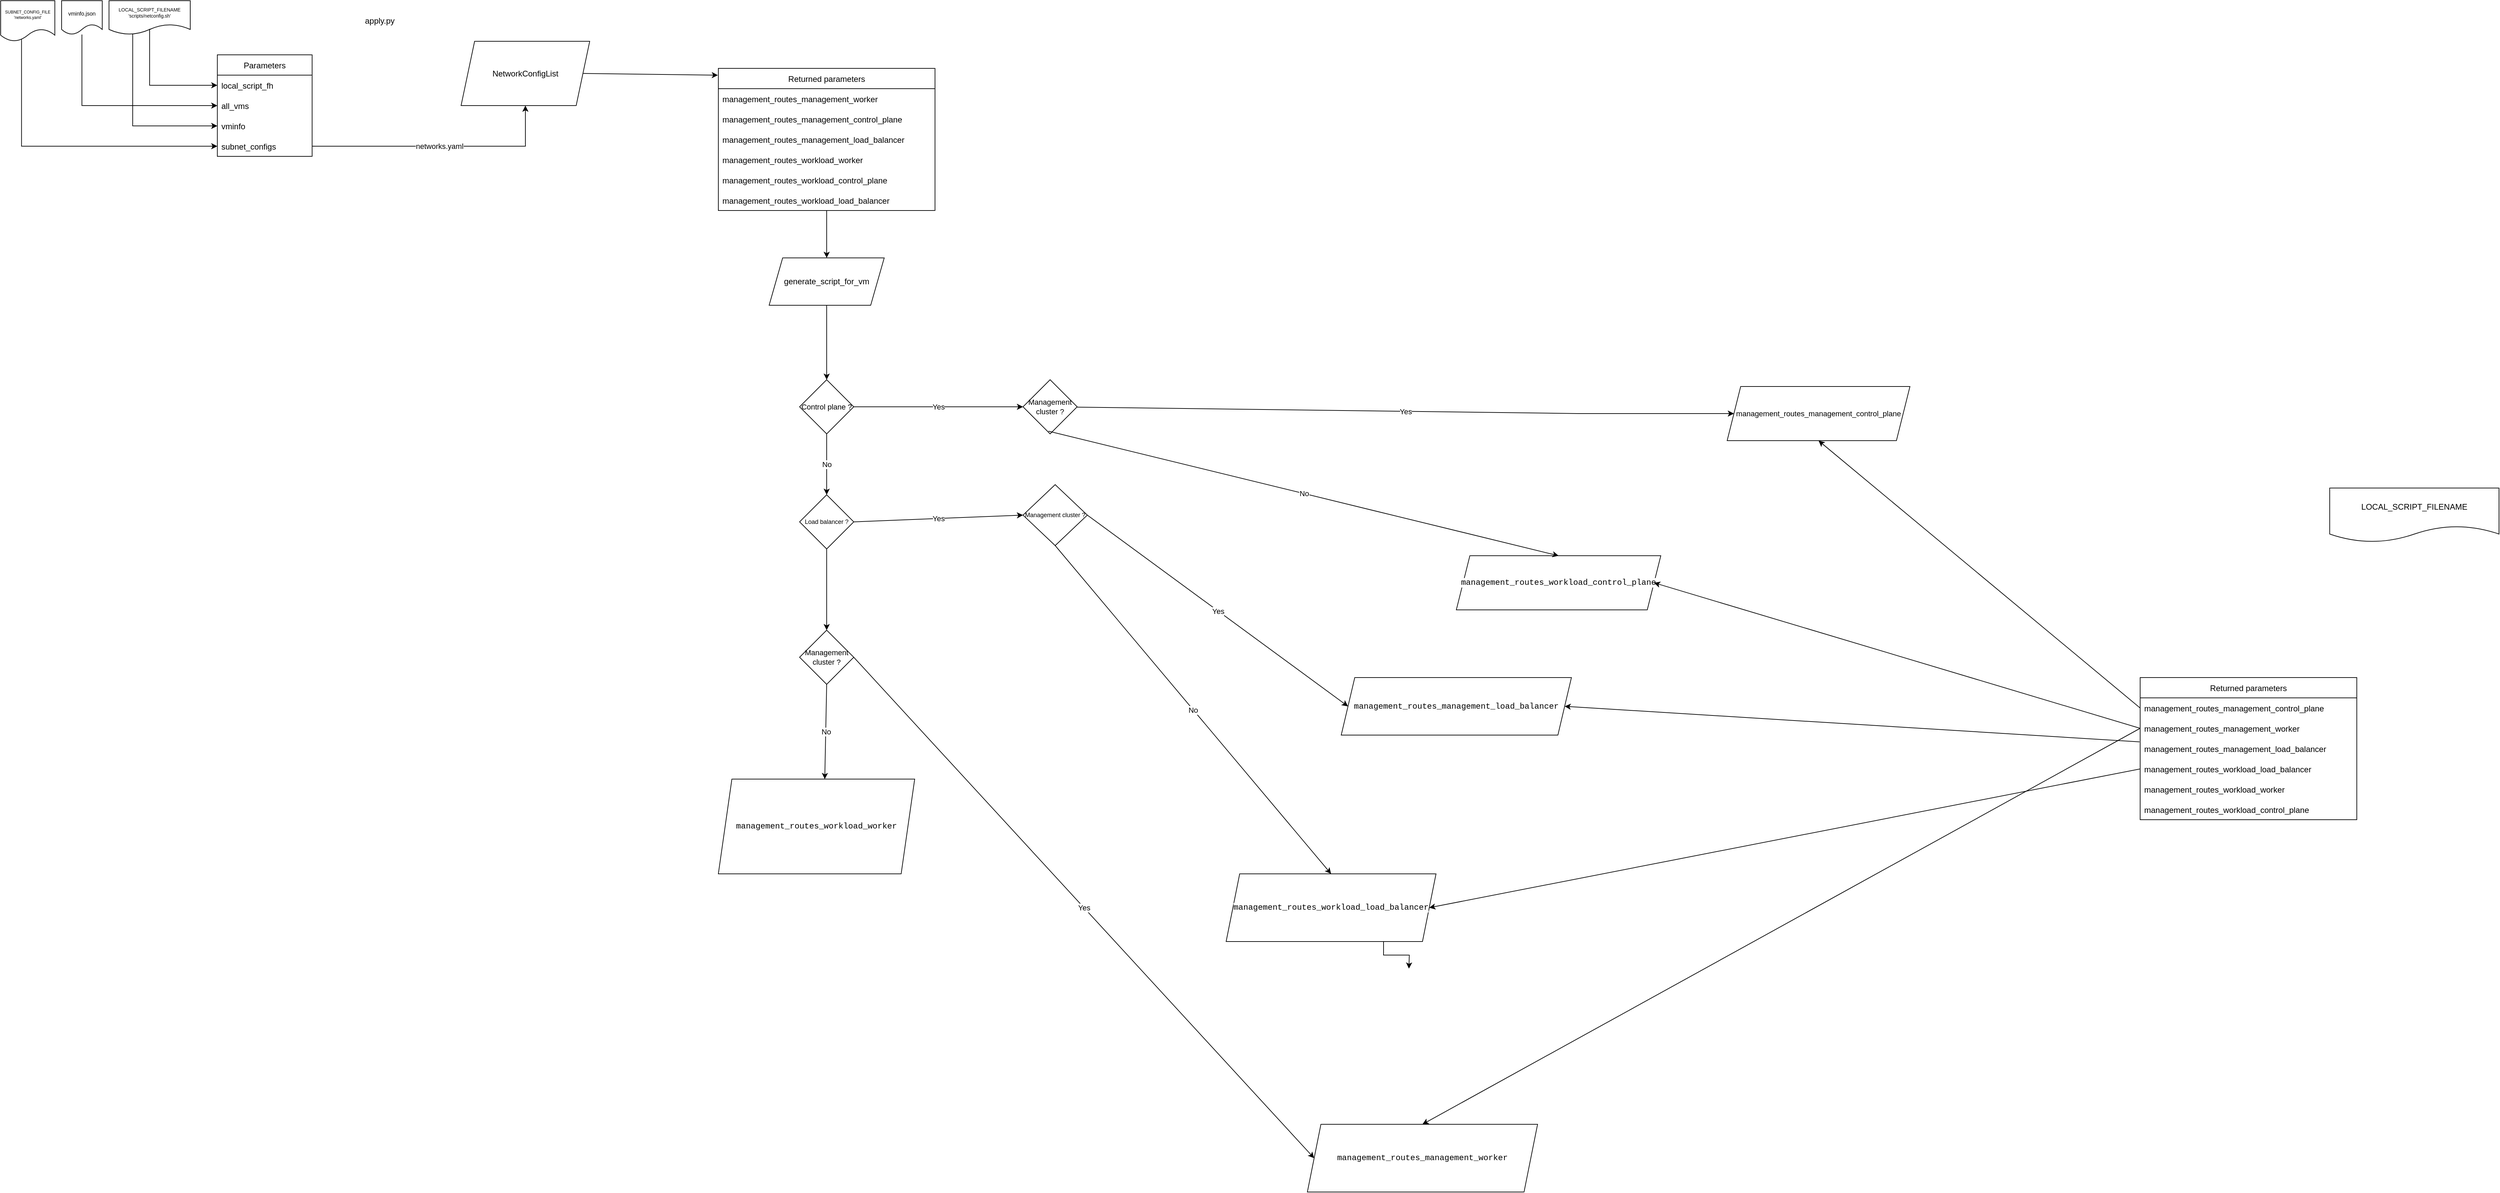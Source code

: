 <mxfile version="20.3.2" type="github" pages="11">
  <diagram name="Entry point" id="8ce9d11a-91a2-4d17-14d8-a56ed91bf033">
    <mxGraphModel dx="4740" dy="2507" grid="1" gridSize="10" guides="1" tooltips="1" connect="1" arrows="1" fold="1" page="1" pageScale="1" pageWidth="1600" pageHeight="1200" background="none" math="0" shadow="0">
      <root>
        <mxCell id="0" />
        <mxCell id="1" parent="0" />
        <mxCell id="hAXQzyxzrUF089T4oHqe-1" value="&lt;div&gt;apply.py&lt;/div&gt;" style="text;html=1;strokeColor=none;fillColor=none;align=center;verticalAlign=middle;whiteSpace=wrap;rounded=0;" parent="1" vertex="1">
          <mxGeometry x="530" y="20" width="60" height="40" as="geometry" />
        </mxCell>
        <mxCell id="hAXQzyxzrUF089T4oHqe-3" value="Parameters" style="swimlane;fontStyle=0;childLayout=stackLayout;horizontal=1;startSize=30;horizontalStack=0;resizeParent=1;resizeParentMax=0;resizeLast=0;collapsible=1;marginBottom=0;" parent="1" vertex="1">
          <mxGeometry x="320" y="90" width="140" height="150" as="geometry" />
        </mxCell>
        <mxCell id="hAXQzyxzrUF089T4oHqe-4" value="local_script_fh" style="text;strokeColor=none;fillColor=none;align=left;verticalAlign=middle;spacingLeft=4;spacingRight=4;overflow=hidden;points=[[0,0.5],[1,0.5]];portConstraint=eastwest;rotatable=0;" parent="hAXQzyxzrUF089T4oHqe-3" vertex="1">
          <mxGeometry y="30" width="140" height="30" as="geometry" />
        </mxCell>
        <mxCell id="hAXQzyxzrUF089T4oHqe-5" value="all_vms" style="text;strokeColor=none;fillColor=none;align=left;verticalAlign=middle;spacingLeft=4;spacingRight=4;overflow=hidden;points=[[0,0.5],[1,0.5]];portConstraint=eastwest;rotatable=0;" parent="hAXQzyxzrUF089T4oHqe-3" vertex="1">
          <mxGeometry y="60" width="140" height="30" as="geometry" />
        </mxCell>
        <mxCell id="hAXQzyxzrUF089T4oHqe-6" value="vminfo" style="text;strokeColor=none;fillColor=none;align=left;verticalAlign=middle;spacingLeft=4;spacingRight=4;overflow=hidden;points=[[0,0.5],[1,0.5]];portConstraint=eastwest;rotatable=0;" parent="hAXQzyxzrUF089T4oHqe-3" vertex="1">
          <mxGeometry y="90" width="140" height="30" as="geometry" />
        </mxCell>
        <mxCell id="hAXQzyxzrUF089T4oHqe-7" value="subnet_configs" style="text;strokeColor=none;fillColor=none;align=left;verticalAlign=middle;spacingLeft=4;spacingRight=4;overflow=hidden;points=[[0,0.5],[1,0.5]];portConstraint=eastwest;rotatable=0;" parent="hAXQzyxzrUF089T4oHqe-3" vertex="1">
          <mxGeometry y="120" width="140" height="30" as="geometry" />
        </mxCell>
        <mxCell id="hAXQzyxzrUF089T4oHqe-9" value="&lt;font style=&quot;font-size: 8px;&quot;&gt;vminfo.json&lt;/font&gt;" style="shape=document;whiteSpace=wrap;html=1;boundedLbl=1;" parent="1" vertex="1">
          <mxGeometry x="90" y="10" width="60" height="50" as="geometry" />
        </mxCell>
        <mxCell id="hAXQzyxzrUF089T4oHqe-10" value="" style="edgeStyle=segmentEdgeStyle;endArrow=classic;html=1;rounded=0;entryX=0;entryY=0.5;entryDx=0;entryDy=0;" parent="1" source="hAXQzyxzrUF089T4oHqe-9" target="hAXQzyxzrUF089T4oHqe-5" edge="1">
          <mxGeometry width="50" height="50" relative="1" as="geometry">
            <mxPoint x="120" y="210" as="sourcePoint" />
            <mxPoint x="170" y="160" as="targetPoint" />
            <Array as="points">
              <mxPoint x="120" y="165" />
            </Array>
          </mxGeometry>
        </mxCell>
        <mxCell id="hAXQzyxzrUF089T4oHqe-11" value="&lt;div style=&quot;font-size: 7px;&quot;&gt;&lt;font style=&quot;font-size: 7px;&quot;&gt;LOCAL_SCRIPT_FILENAME&lt;/font&gt;&lt;/div&gt;&lt;div style=&quot;font-size: 7px;&quot;&gt;&lt;font style=&quot;font-size: 7px;&quot;&gt;&#39;scripts/netconfig.sh&#39;&lt;br style=&quot;font-size: 7px;&quot;&gt;&lt;/font&gt;&lt;/div&gt;" style="shape=document;whiteSpace=wrap;html=1;boundedLbl=1;fontSize=7;" parent="1" vertex="1">
          <mxGeometry x="160" y="10" width="120" height="50" as="geometry" />
        </mxCell>
        <mxCell id="hAXQzyxzrUF089T4oHqe-12" value="" style="edgeStyle=segmentEdgeStyle;endArrow=classic;html=1;rounded=0;fontSize=7;exitX=0.514;exitY=0.843;exitDx=0;exitDy=0;exitPerimeter=0;" parent="1" source="hAXQzyxzrUF089T4oHqe-11" target="hAXQzyxzrUF089T4oHqe-4" edge="1">
          <mxGeometry width="50" height="50" relative="1" as="geometry">
            <mxPoint x="100" y="120" as="sourcePoint" />
            <mxPoint x="150" y="70" as="targetPoint" />
            <Array as="points">
              <mxPoint x="220" y="52" />
              <mxPoint x="220" y="135" />
            </Array>
          </mxGeometry>
        </mxCell>
        <mxCell id="hAXQzyxzrUF089T4oHqe-13" value="&lt;div style=&quot;font-size: 6px;&quot;&gt;SUBNET_CONFIG_FILE&lt;/div&gt;&lt;div style=&quot;font-size: 6px;&quot;&gt;&#39;networks.yaml&#39;&lt;br style=&quot;font-size: 6px;&quot;&gt;&lt;/div&gt;" style="shape=document;whiteSpace=wrap;html=1;boundedLbl=1;fontSize=6;" parent="1" vertex="1">
          <mxGeometry y="10" width="80" height="60" as="geometry" />
        </mxCell>
        <mxCell id="hAXQzyxzrUF089T4oHqe-14" value="" style="edgeStyle=segmentEdgeStyle;endArrow=classic;html=1;rounded=0;fontSize=6;entryX=0;entryY=0.5;entryDx=0;entryDy=0;exitX=0.385;exitY=0.953;exitDx=0;exitDy=0;exitPerimeter=0;" parent="1" source="hAXQzyxzrUF089T4oHqe-13" target="hAXQzyxzrUF089T4oHqe-7" edge="1">
          <mxGeometry width="50" height="50" relative="1" as="geometry">
            <mxPoint x="20" y="190" as="sourcePoint" />
            <mxPoint x="90" y="200" as="targetPoint" />
            <Array as="points">
              <mxPoint x="31" y="225" />
            </Array>
          </mxGeometry>
        </mxCell>
        <mxCell id="hAXQzyxzrUF089T4oHqe-15" value="" style="edgeStyle=segmentEdgeStyle;endArrow=classic;html=1;rounded=0;fontSize=6;entryX=0;entryY=0.5;entryDx=0;entryDy=0;exitX=0.292;exitY=0.977;exitDx=0;exitDy=0;exitPerimeter=0;" parent="1" source="hAXQzyxzrUF089T4oHqe-11" target="hAXQzyxzrUF089T4oHqe-6" edge="1">
          <mxGeometry width="50" height="50" relative="1" as="geometry">
            <mxPoint x="540" y="80" as="sourcePoint" />
            <mxPoint x="590" y="30" as="targetPoint" />
            <Array as="points">
              <mxPoint x="195" y="195" />
            </Array>
          </mxGeometry>
        </mxCell>
        <mxCell id="MDB2HP20ynzAcJuBbZZU-1" value="NetworkConfigList" style="shape=parallelogram;perimeter=parallelogramPerimeter;whiteSpace=wrap;html=1;fixedSize=1;" parent="1" vertex="1">
          <mxGeometry x="680" y="70" width="190" height="95" as="geometry" />
        </mxCell>
        <mxCell id="MDB2HP20ynzAcJuBbZZU-4" value="" style="endArrow=classic;html=1;rounded=0;exitX=1;exitY=0.5;exitDx=0;exitDy=0;entryX=0.5;entryY=1;entryDx=0;entryDy=0;" parent="1" source="hAXQzyxzrUF089T4oHqe-7" target="MDB2HP20ynzAcJuBbZZU-1" edge="1">
          <mxGeometry relative="1" as="geometry">
            <mxPoint x="660" y="300" as="sourcePoint" />
            <mxPoint x="760" y="300" as="targetPoint" />
            <Array as="points">
              <mxPoint x="775" y="225" />
            </Array>
          </mxGeometry>
        </mxCell>
        <mxCell id="MDB2HP20ynzAcJuBbZZU-5" value="networks.yaml" style="edgeLabel;resizable=0;html=1;align=center;verticalAlign=middle;" parent="MDB2HP20ynzAcJuBbZZU-4" connectable="0" vertex="1">
          <mxGeometry relative="1" as="geometry" />
        </mxCell>
        <mxCell id="rCq9-AHlhiBzLPEO5vn3-1" value="Returned parameters" style="swimlane;fontStyle=0;childLayout=stackLayout;horizontal=1;startSize=30;horizontalStack=0;resizeParent=1;resizeParentMax=0;resizeLast=0;collapsible=1;marginBottom=0;" parent="1" vertex="1">
          <mxGeometry x="1060" y="110" width="320" height="210" as="geometry" />
        </mxCell>
        <mxCell id="rCq9-AHlhiBzLPEO5vn3-2" value="management_routes_management_worker" style="text;strokeColor=none;fillColor=none;align=left;verticalAlign=middle;spacingLeft=4;spacingRight=4;overflow=hidden;points=[[0,0.5],[1,0.5]];portConstraint=eastwest;rotatable=0;" parent="rCq9-AHlhiBzLPEO5vn3-1" vertex="1">
          <mxGeometry y="30" width="320" height="30" as="geometry" />
        </mxCell>
        <mxCell id="rCq9-AHlhiBzLPEO5vn3-3" value="management_routes_management_control_plane" style="text;strokeColor=none;fillColor=none;align=left;verticalAlign=middle;spacingLeft=4;spacingRight=4;overflow=hidden;points=[[0,0.5],[1,0.5]];portConstraint=eastwest;rotatable=0;" parent="rCq9-AHlhiBzLPEO5vn3-1" vertex="1">
          <mxGeometry y="60" width="320" height="30" as="geometry" />
        </mxCell>
        <mxCell id="rCq9-AHlhiBzLPEO5vn3-4" value="management_routes_management_load_balancer" style="text;strokeColor=none;fillColor=none;align=left;verticalAlign=middle;spacingLeft=4;spacingRight=4;overflow=hidden;points=[[0,0.5],[1,0.5]];portConstraint=eastwest;rotatable=0;" parent="rCq9-AHlhiBzLPEO5vn3-1" vertex="1">
          <mxGeometry y="90" width="320" height="30" as="geometry" />
        </mxCell>
        <mxCell id="rCq9-AHlhiBzLPEO5vn3-7" value="management_routes_workload_worker" style="text;strokeColor=none;fillColor=none;align=left;verticalAlign=middle;spacingLeft=4;spacingRight=4;overflow=hidden;points=[[0,0.5],[1,0.5]];portConstraint=eastwest;rotatable=0;" parent="rCq9-AHlhiBzLPEO5vn3-1" vertex="1">
          <mxGeometry y="120" width="320" height="30" as="geometry" />
        </mxCell>
        <mxCell id="rCq9-AHlhiBzLPEO5vn3-8" value="management_routes_workload_control_plane" style="text;strokeColor=none;fillColor=none;align=left;verticalAlign=middle;spacingLeft=4;spacingRight=4;overflow=hidden;points=[[0,0.5],[1,0.5]];portConstraint=eastwest;rotatable=0;" parent="rCq9-AHlhiBzLPEO5vn3-1" vertex="1">
          <mxGeometry y="150" width="320" height="30" as="geometry" />
        </mxCell>
        <mxCell id="rCq9-AHlhiBzLPEO5vn3-9" value="management_routes_workload_load_balancer" style="text;strokeColor=none;fillColor=none;align=left;verticalAlign=middle;spacingLeft=4;spacingRight=4;overflow=hidden;points=[[0,0.5],[1,0.5]];portConstraint=eastwest;rotatable=0;" parent="rCq9-AHlhiBzLPEO5vn3-1" vertex="1">
          <mxGeometry y="180" width="320" height="30" as="geometry" />
        </mxCell>
        <mxCell id="9FcE8uI2pOl-TXeYJqfj-2" value="" style="endArrow=classic;html=1;rounded=0;" parent="1" source="rCq9-AHlhiBzLPEO5vn3-9" target="X42GNtx9iAvwjGuVjEjT-47" edge="1">
          <mxGeometry width="50" height="50" relative="1" as="geometry">
            <mxPoint x="910" y="510" as="sourcePoint" />
            <mxPoint x="1220" y="400" as="targetPoint" />
          </mxGeometry>
        </mxCell>
        <mxCell id="9FcE8uI2pOl-TXeYJqfj-3" value="" style="endArrow=classic;html=1;rounded=0;entryX=-0.002;entryY=0.048;entryDx=0;entryDy=0;entryPerimeter=0;exitX=1;exitY=0.5;exitDx=0;exitDy=0;" parent="1" source="MDB2HP20ynzAcJuBbZZU-1" target="rCq9-AHlhiBzLPEO5vn3-1" edge="1">
          <mxGeometry width="50" height="50" relative="1" as="geometry">
            <mxPoint x="910" y="510" as="sourcePoint" />
            <mxPoint x="960" y="460" as="targetPoint" />
          </mxGeometry>
        </mxCell>
        <mxCell id="KpaHSgXzEpZFQoiQR3Ww-1" value="LOCAL_SCRIPT_FILENAME" style="shape=document;whiteSpace=wrap;html=1;boundedLbl=1;fontSize=12;" parent="1" vertex="1">
          <mxGeometry x="3440" y="730" width="250" height="80" as="geometry" />
        </mxCell>
        <mxCell id="X42GNtx9iAvwjGuVjEjT-47" value="generate_script_for_vm" style="shape=parallelogram;perimeter=parallelogramPerimeter;whiteSpace=wrap;html=1;fixedSize=1;" vertex="1" parent="1">
          <mxGeometry x="1135" y="390" width="170" height="70" as="geometry" />
        </mxCell>
        <mxCell id="X42GNtx9iAvwjGuVjEjT-48" value="Control plane ?" style="rhombus;whiteSpace=wrap;html=1;fontSize=11;" vertex="1" parent="1">
          <mxGeometry x="1180" y="570" width="80" height="80" as="geometry" />
        </mxCell>
        <mxCell id="X42GNtx9iAvwjGuVjEjT-49" value="" style="endArrow=classic;html=1;rounded=0;fontSize=11;" edge="1" parent="1" source="X42GNtx9iAvwjGuVjEjT-47" target="X42GNtx9iAvwjGuVjEjT-48">
          <mxGeometry width="50" height="50" relative="1" as="geometry">
            <mxPoint x="1570" y="970" as="sourcePoint" />
            <mxPoint x="1620" y="920" as="targetPoint" />
          </mxGeometry>
        </mxCell>
        <mxCell id="X42GNtx9iAvwjGuVjEjT-50" value="Management cluster ?" style="rhombus;whiteSpace=wrap;html=1;fontSize=11;" vertex="1" parent="1">
          <mxGeometry x="1510" y="570" width="80" height="80" as="geometry" />
        </mxCell>
        <mxCell id="X42GNtx9iAvwjGuVjEjT-51" value="" style="endArrow=classic;html=1;rounded=0;fontSize=11;entryX=0;entryY=0.5;entryDx=0;entryDy=0;exitX=1;exitY=0.5;exitDx=0;exitDy=0;" edge="1" parent="1" source="X42GNtx9iAvwjGuVjEjT-48" target="X42GNtx9iAvwjGuVjEjT-50">
          <mxGeometry relative="1" as="geometry">
            <mxPoint x="1550" y="940" as="sourcePoint" />
            <mxPoint x="1650" y="940" as="targetPoint" />
            <Array as="points">
              <mxPoint x="1360" y="610" />
            </Array>
          </mxGeometry>
        </mxCell>
        <mxCell id="X42GNtx9iAvwjGuVjEjT-52" value="Yes" style="edgeLabel;resizable=0;html=1;align=center;verticalAlign=middle;fontSize=11;" connectable="0" vertex="1" parent="X42GNtx9iAvwjGuVjEjT-51">
          <mxGeometry relative="1" as="geometry" />
        </mxCell>
        <mxCell id="X42GNtx9iAvwjGuVjEjT-53" value="" style="endArrow=classic;html=1;rounded=0;fontSize=11;" edge="1" parent="1" source="X42GNtx9iAvwjGuVjEjT-50" target="X42GNtx9iAvwjGuVjEjT-55">
          <mxGeometry relative="1" as="geometry">
            <mxPoint x="1980" y="819.76" as="sourcePoint" />
            <mxPoint x="2065" y="819.76" as="targetPoint" />
            <Array as="points">
              <mxPoint x="2330" y="620" />
            </Array>
          </mxGeometry>
        </mxCell>
        <mxCell id="X42GNtx9iAvwjGuVjEjT-54" value="Yes" style="edgeLabel;resizable=0;html=1;align=center;verticalAlign=middle;fontSize=11;" connectable="0" vertex="1" parent="X42GNtx9iAvwjGuVjEjT-53">
          <mxGeometry relative="1" as="geometry" />
        </mxCell>
        <mxCell id="X42GNtx9iAvwjGuVjEjT-55" value="management_routes_management_control_plane" style="shape=parallelogram;perimeter=parallelogramPerimeter;whiteSpace=wrap;html=1;fixedSize=1;fontSize=11;" vertex="1" parent="1">
          <mxGeometry x="2550" y="580" width="270" height="80" as="geometry" />
        </mxCell>
        <mxCell id="X42GNtx9iAvwjGuVjEjT-56" value="" style="endArrow=classic;html=1;rounded=0;fontSize=11;entryX=0.5;entryY=0;entryDx=0;entryDy=0;exitX=0.5;exitY=1;exitDx=0;exitDy=0;" edge="1" parent="1" source="X42GNtx9iAvwjGuVjEjT-48" target="X42GNtx9iAvwjGuVjEjT-85">
          <mxGeometry relative="1" as="geometry">
            <mxPoint x="1815" y="880" as="sourcePoint" />
            <mxPoint x="1900" y="880" as="targetPoint" />
            <Array as="points" />
          </mxGeometry>
        </mxCell>
        <mxCell id="X42GNtx9iAvwjGuVjEjT-57" value="&lt;div&gt;No&lt;/div&gt;" style="edgeLabel;resizable=0;html=1;align=center;verticalAlign=middle;fontSize=11;" connectable="0" vertex="1" parent="X42GNtx9iAvwjGuVjEjT-56">
          <mxGeometry relative="1" as="geometry" />
        </mxCell>
        <mxCell id="X42GNtx9iAvwjGuVjEjT-58" value="&lt;div style=&quot;font-family: Consolas, &amp;quot;Courier New&amp;quot;, monospace; font-weight: normal; font-size: 12px; line-height: 19px;&quot;&gt;&lt;div style=&quot;&quot;&gt;&lt;font style=&quot;font-size: 12px;&quot;&gt;&lt;span style=&quot;background-color: rgb(255, 255, 255);&quot;&gt;&lt;span style=&quot;&quot;&gt;management_routes_management_load_balancer&lt;/span&gt;&lt;/span&gt;&lt;/font&gt;&lt;/div&gt;&lt;/div&gt;" style="shape=parallelogram;perimeter=parallelogramPerimeter;whiteSpace=wrap;html=1;fixedSize=1;fontSize=4;" vertex="1" parent="1">
          <mxGeometry x="1980" y="1010" width="340" height="85" as="geometry" />
        </mxCell>
        <mxCell id="X42GNtx9iAvwjGuVjEjT-59" value="" style="endArrow=classic;html=1;rounded=0;fontSize=11;entryX=0;entryY=0.5;entryDx=0;entryDy=0;exitX=1;exitY=0.5;exitDx=0;exitDy=0;" edge="1" parent="1" source="X42GNtx9iAvwjGuVjEjT-85" target="X42GNtx9iAvwjGuVjEjT-66">
          <mxGeometry relative="1" as="geometry">
            <mxPoint x="1815" y="1060" as="sourcePoint" />
            <mxPoint x="1872" y="1110" as="targetPoint" />
            <Array as="points" />
          </mxGeometry>
        </mxCell>
        <mxCell id="X42GNtx9iAvwjGuVjEjT-60" value="Yes" style="edgeLabel;resizable=0;html=1;align=center;verticalAlign=middle;fontSize=11;" connectable="0" vertex="1" parent="X42GNtx9iAvwjGuVjEjT-59">
          <mxGeometry relative="1" as="geometry" />
        </mxCell>
        <mxCell id="X42GNtx9iAvwjGuVjEjT-61" value="" style="endArrow=classic;html=1;rounded=0;fontSize=11;entryX=0.5;entryY=0;entryDx=0;entryDy=0;exitX=0.5;exitY=1;exitDx=0;exitDy=0;startArrow=none;" edge="1" parent="1" source="X42GNtx9iAvwjGuVjEjT-85" target="X42GNtx9iAvwjGuVjEjT-62">
          <mxGeometry relative="1" as="geometry">
            <mxPoint x="1774.76" y="1100" as="sourcePoint" />
            <mxPoint x="1774.76" y="1150" as="targetPoint" />
            <Array as="points" />
          </mxGeometry>
        </mxCell>
        <mxCell id="X42GNtx9iAvwjGuVjEjT-62" value="Management cluster ?" style="rhombus;whiteSpace=wrap;html=1;fontSize=11;" vertex="1" parent="1">
          <mxGeometry x="1180" y="940" width="80" height="80" as="geometry" />
        </mxCell>
        <mxCell id="X42GNtx9iAvwjGuVjEjT-63" value="" style="endArrow=classic;html=1;rounded=0;fontSize=11;exitX=1;exitY=0.5;exitDx=0;exitDy=0;entryX=0;entryY=0.5;entryDx=0;entryDy=0;" edge="1" parent="1" source="X42GNtx9iAvwjGuVjEjT-62" target="X42GNtx9iAvwjGuVjEjT-76">
          <mxGeometry relative="1" as="geometry">
            <mxPoint x="1815" y="1199.76" as="sourcePoint" />
            <mxPoint x="1910" y="1280" as="targetPoint" />
            <Array as="points" />
          </mxGeometry>
        </mxCell>
        <mxCell id="X42GNtx9iAvwjGuVjEjT-64" value="Yes" style="edgeLabel;resizable=0;html=1;align=center;verticalAlign=middle;fontSize=11;" connectable="0" vertex="1" parent="X42GNtx9iAvwjGuVjEjT-63">
          <mxGeometry relative="1" as="geometry" />
        </mxCell>
        <mxCell id="X42GNtx9iAvwjGuVjEjT-65" value="&lt;div style=&quot;font-family: Consolas, &amp;quot;Courier New&amp;quot;, monospace; font-weight: normal; font-size: 12px; line-height: 19px;&quot;&gt;&lt;div style=&quot;&quot;&gt;&lt;font style=&quot;font-size: 12px;&quot;&gt;&lt;span style=&quot;background-color: rgb(255, 255, 255);&quot;&gt;&lt;span style=&quot;&quot;&gt;management_routes_workload_control_plane&lt;/span&gt;&lt;/span&gt;&lt;/font&gt;&lt;/div&gt;&lt;/div&gt;" style="shape=parallelogram;perimeter=parallelogramPerimeter;whiteSpace=wrap;html=1;fixedSize=1;fontSize=4;" vertex="1" parent="1">
          <mxGeometry x="2150" y="830" width="302" height="80" as="geometry" />
        </mxCell>
        <mxCell id="X42GNtx9iAvwjGuVjEjT-66" value="Management cluster ?" style="rhombus;whiteSpace=wrap;html=1;fontSize=9;" vertex="1" parent="1">
          <mxGeometry x="1510" y="725" width="95" height="90" as="geometry" />
        </mxCell>
        <mxCell id="X42GNtx9iAvwjGuVjEjT-67" value="" style="endArrow=classic;html=1;rounded=0;fontSize=11;entryX=0;entryY=0.5;entryDx=0;entryDy=0;exitX=1;exitY=0.5;exitDx=0;exitDy=0;" edge="1" parent="1" source="X42GNtx9iAvwjGuVjEjT-66" target="X42GNtx9iAvwjGuVjEjT-58">
          <mxGeometry relative="1" as="geometry">
            <mxPoint x="1970" y="1019" as="sourcePoint" />
            <mxPoint x="2045" y="1019" as="targetPoint" />
            <Array as="points" />
          </mxGeometry>
        </mxCell>
        <mxCell id="X42GNtx9iAvwjGuVjEjT-68" value="Yes" style="edgeLabel;resizable=0;html=1;align=center;verticalAlign=middle;fontSize=11;" connectable="0" vertex="1" parent="X42GNtx9iAvwjGuVjEjT-67">
          <mxGeometry relative="1" as="geometry" />
        </mxCell>
        <mxCell id="_FfNLIiKGUBzxH7rO8hs-2" style="edgeStyle=orthogonalEdgeStyle;rounded=0;orthogonalLoop=1;jettySize=auto;html=1;exitX=0.75;exitY=1;exitDx=0;exitDy=0;" edge="1" parent="1" source="X42GNtx9iAvwjGuVjEjT-69">
          <mxGeometry relative="1" as="geometry">
            <mxPoint x="2080" y="1440" as="targetPoint" />
          </mxGeometry>
        </mxCell>
        <mxCell id="X42GNtx9iAvwjGuVjEjT-69" value="&lt;div style=&quot;font-family: Consolas, &amp;quot;Courier New&amp;quot;, monospace; font-weight: normal; font-size: 12px; line-height: 19px;&quot;&gt;&lt;div style=&quot;&quot;&gt;&lt;font style=&quot;font-size: 12px;&quot;&gt;&lt;span style=&quot;background-color: rgb(255, 255, 255);&quot;&gt;&lt;span style=&quot;&quot;&gt;management_routes_workload_load_balancer&lt;/span&gt;&lt;/span&gt;&lt;/font&gt;&lt;/div&gt;&lt;/div&gt;" style="shape=parallelogram;perimeter=parallelogramPerimeter;whiteSpace=wrap;html=1;fixedSize=1;fontSize=4;" vertex="1" parent="1">
          <mxGeometry x="1810" y="1300" width="310" height="100" as="geometry" />
        </mxCell>
        <mxCell id="X42GNtx9iAvwjGuVjEjT-70" value="" style="endArrow=classic;html=1;rounded=0;fontSize=11;entryX=0.5;entryY=0;entryDx=0;entryDy=0;exitX=0.5;exitY=1;exitDx=0;exitDy=0;" edge="1" parent="1" source="X42GNtx9iAvwjGuVjEjT-66" target="X42GNtx9iAvwjGuVjEjT-69">
          <mxGeometry relative="1" as="geometry">
            <mxPoint x="1980" y="1109" as="sourcePoint" />
            <mxPoint x="2050" y="1109" as="targetPoint" />
            <Array as="points" />
          </mxGeometry>
        </mxCell>
        <mxCell id="X42GNtx9iAvwjGuVjEjT-71" value="No" style="edgeLabel;resizable=0;html=1;align=center;verticalAlign=middle;fontSize=11;" connectable="0" vertex="1" parent="X42GNtx9iAvwjGuVjEjT-70">
          <mxGeometry relative="1" as="geometry" />
        </mxCell>
        <mxCell id="X42GNtx9iAvwjGuVjEjT-72" value="" style="endArrow=classic;html=1;rounded=0;fontSize=11;entryX=0.5;entryY=0;entryDx=0;entryDy=0;exitX=0.47;exitY=0.95;exitDx=0;exitDy=0;exitPerimeter=0;" edge="1" parent="1" source="X42GNtx9iAvwjGuVjEjT-50" target="X42GNtx9iAvwjGuVjEjT-65">
          <mxGeometry relative="1" as="geometry">
            <mxPoint x="1970" y="1000" as="sourcePoint" />
            <mxPoint x="1980" y="1050" as="targetPoint" />
            <Array as="points" />
          </mxGeometry>
        </mxCell>
        <mxCell id="X42GNtx9iAvwjGuVjEjT-73" value="No" style="edgeLabel;resizable=0;html=1;align=center;verticalAlign=middle;fontSize=11;" connectable="0" vertex="1" parent="X42GNtx9iAvwjGuVjEjT-72">
          <mxGeometry relative="1" as="geometry" />
        </mxCell>
        <mxCell id="X42GNtx9iAvwjGuVjEjT-74" value="" style="endArrow=classic;html=1;rounded=0;fontSize=11;exitX=0.5;exitY=1;exitDx=0;exitDy=0;entryX=0.542;entryY=0;entryDx=0;entryDy=0;entryPerimeter=0;" edge="1" parent="1" source="X42GNtx9iAvwjGuVjEjT-62" target="X42GNtx9iAvwjGuVjEjT-77">
          <mxGeometry relative="1" as="geometry">
            <mxPoint x="1830" y="1300" as="sourcePoint" />
            <mxPoint x="1775" y="1390" as="targetPoint" />
            <Array as="points" />
          </mxGeometry>
        </mxCell>
        <mxCell id="X42GNtx9iAvwjGuVjEjT-75" value="&lt;div&gt;No&lt;/div&gt;" style="edgeLabel;resizable=0;html=1;align=center;verticalAlign=middle;fontSize=11;" connectable="0" vertex="1" parent="X42GNtx9iAvwjGuVjEjT-74">
          <mxGeometry relative="1" as="geometry" />
        </mxCell>
        <mxCell id="X42GNtx9iAvwjGuVjEjT-76" value="&lt;div style=&quot;font-family: Consolas, &amp;quot;Courier New&amp;quot;, monospace; font-weight: normal; font-size: 12px; line-height: 19px;&quot;&gt;&lt;div style=&quot;&quot;&gt;&lt;font style=&quot;font-size: 12px;&quot;&gt;&lt;span style=&quot;background-color: rgb(255, 255, 255);&quot;&gt;&lt;span style=&quot;&quot;&gt;management_routes_management_worker&lt;/span&gt;&lt;/span&gt;&lt;/font&gt;&lt;/div&gt;&lt;/div&gt;" style="shape=parallelogram;perimeter=parallelogramPerimeter;whiteSpace=wrap;html=1;fixedSize=1;fontSize=4;" vertex="1" parent="1">
          <mxGeometry x="1930" y="1670" width="340" height="100" as="geometry" />
        </mxCell>
        <mxCell id="X42GNtx9iAvwjGuVjEjT-77" value="&lt;div style=&quot;font-family: Consolas, &amp;quot;Courier New&amp;quot;, monospace; font-weight: normal; font-size: 12px; line-height: 19px;&quot;&gt;&lt;div style=&quot;&quot;&gt;&lt;font style=&quot;font-size: 12px;&quot;&gt;&lt;span style=&quot;background-color: rgb(255, 255, 255);&quot;&gt;&lt;span style=&quot;&quot;&gt;management_routes_workload_worker&lt;/span&gt;&lt;/span&gt;&lt;/font&gt;&lt;/div&gt;&lt;/div&gt;" style="shape=parallelogram;perimeter=parallelogramPerimeter;whiteSpace=wrap;html=1;fixedSize=1;fontSize=4;" vertex="1" parent="1">
          <mxGeometry x="1060" y="1160" width="290" height="140" as="geometry" />
        </mxCell>
        <mxCell id="X42GNtx9iAvwjGuVjEjT-78" value="Returned parameters" style="swimlane;fontStyle=0;childLayout=stackLayout;horizontal=1;startSize=30;horizontalStack=0;resizeParent=1;resizeParentMax=0;resizeLast=0;collapsible=1;marginBottom=0;" vertex="1" parent="1">
          <mxGeometry x="3160" y="1010" width="320" height="210" as="geometry" />
        </mxCell>
        <mxCell id="X42GNtx9iAvwjGuVjEjT-79" value="management_routes_management_control_plane" style="text;strokeColor=none;fillColor=none;align=left;verticalAlign=middle;spacingLeft=4;spacingRight=4;overflow=hidden;points=[[0,0.5],[1,0.5]];portConstraint=eastwest;rotatable=0;" vertex="1" parent="X42GNtx9iAvwjGuVjEjT-78">
          <mxGeometry y="30" width="320" height="30" as="geometry" />
        </mxCell>
        <mxCell id="X42GNtx9iAvwjGuVjEjT-80" value="management_routes_management_worker" style="text;strokeColor=none;fillColor=none;align=left;verticalAlign=middle;spacingLeft=4;spacingRight=4;overflow=hidden;points=[[0,0.5],[1,0.5]];portConstraint=eastwest;rotatable=0;" vertex="1" parent="X42GNtx9iAvwjGuVjEjT-78">
          <mxGeometry y="60" width="320" height="30" as="geometry" />
        </mxCell>
        <mxCell id="X42GNtx9iAvwjGuVjEjT-81" value="management_routes_management_load_balancer" style="text;strokeColor=none;fillColor=none;align=left;verticalAlign=middle;spacingLeft=4;spacingRight=4;overflow=hidden;points=[[0,0.5],[1,0.5]];portConstraint=eastwest;rotatable=0;" vertex="1" parent="X42GNtx9iAvwjGuVjEjT-78">
          <mxGeometry y="90" width="320" height="30" as="geometry" />
        </mxCell>
        <mxCell id="X42GNtx9iAvwjGuVjEjT-82" value="management_routes_workload_load_balancer" style="text;strokeColor=none;fillColor=none;align=left;verticalAlign=middle;spacingLeft=4;spacingRight=4;overflow=hidden;points=[[0,0.5],[1,0.5]];portConstraint=eastwest;rotatable=0;" vertex="1" parent="X42GNtx9iAvwjGuVjEjT-78">
          <mxGeometry y="120" width="320" height="30" as="geometry" />
        </mxCell>
        <mxCell id="X42GNtx9iAvwjGuVjEjT-83" value="management_routes_workload_worker" style="text;strokeColor=none;fillColor=none;align=left;verticalAlign=middle;spacingLeft=4;spacingRight=4;overflow=hidden;points=[[0,0.5],[1,0.5]];portConstraint=eastwest;rotatable=0;" vertex="1" parent="X42GNtx9iAvwjGuVjEjT-78">
          <mxGeometry y="150" width="320" height="30" as="geometry" />
        </mxCell>
        <mxCell id="X42GNtx9iAvwjGuVjEjT-84" value="management_routes_workload_control_plane" style="text;strokeColor=none;fillColor=none;align=left;verticalAlign=middle;spacingLeft=4;spacingRight=4;overflow=hidden;points=[[0,0.5],[1,0.5]];portConstraint=eastwest;rotatable=0;" vertex="1" parent="X42GNtx9iAvwjGuVjEjT-78">
          <mxGeometry y="180" width="320" height="30" as="geometry" />
        </mxCell>
        <mxCell id="X42GNtx9iAvwjGuVjEjT-85" value="Load balancer ?" style="rhombus;whiteSpace=wrap;html=1;fontSize=9;" vertex="1" parent="1">
          <mxGeometry x="1180" y="740" width="80" height="80" as="geometry" />
        </mxCell>
        <mxCell id="X42GNtx9iAvwjGuVjEjT-88" value="" style="endArrow=classic;html=1;rounded=0;fontSize=12;exitX=0;exitY=0.5;exitDx=0;exitDy=0;entryX=0.5;entryY=1;entryDx=0;entryDy=0;" edge="1" parent="1" source="X42GNtx9iAvwjGuVjEjT-79" target="X42GNtx9iAvwjGuVjEjT-55">
          <mxGeometry width="50" height="50" relative="1" as="geometry">
            <mxPoint x="2730" y="950" as="sourcePoint" />
            <mxPoint x="2780" y="900" as="targetPoint" />
          </mxGeometry>
        </mxCell>
        <mxCell id="X42GNtx9iAvwjGuVjEjT-89" value="" style="endArrow=classic;html=1;rounded=0;fontSize=12;entryX=1;entryY=0.5;entryDx=0;entryDy=0;exitX=0;exitY=0.5;exitDx=0;exitDy=0;" edge="1" parent="1" source="X42GNtx9iAvwjGuVjEjT-80" target="X42GNtx9iAvwjGuVjEjT-65">
          <mxGeometry width="50" height="50" relative="1" as="geometry">
            <mxPoint x="2290" y="1030" as="sourcePoint" />
            <mxPoint x="2340" y="980" as="targetPoint" />
          </mxGeometry>
        </mxCell>
        <mxCell id="X42GNtx9iAvwjGuVjEjT-90" value="" style="endArrow=classic;html=1;rounded=0;fontSize=12;entryX=1;entryY=0.5;entryDx=0;entryDy=0;exitX=-0.003;exitY=0.167;exitDx=0;exitDy=0;exitPerimeter=0;" edge="1" parent="1" source="X42GNtx9iAvwjGuVjEjT-81" target="X42GNtx9iAvwjGuVjEjT-58">
          <mxGeometry width="50" height="50" relative="1" as="geometry">
            <mxPoint x="2600" y="1220" as="sourcePoint" />
            <mxPoint x="2650" y="1170" as="targetPoint" />
          </mxGeometry>
        </mxCell>
        <mxCell id="X42GNtx9iAvwjGuVjEjT-91" value="" style="endArrow=classic;html=1;rounded=0;fontSize=12;entryX=1;entryY=0.5;entryDx=0;entryDy=0;exitX=0;exitY=0.5;exitDx=0;exitDy=0;" edge="1" parent="1" source="X42GNtx9iAvwjGuVjEjT-82" target="X42GNtx9iAvwjGuVjEjT-69">
          <mxGeometry width="50" height="50" relative="1" as="geometry">
            <mxPoint x="2290" y="1240" as="sourcePoint" />
            <mxPoint x="2340" y="1190" as="targetPoint" />
          </mxGeometry>
        </mxCell>
        <mxCell id="X42GNtx9iAvwjGuVjEjT-92" value="" style="endArrow=classic;html=1;rounded=0;fontSize=12;exitX=0;exitY=0.5;exitDx=0;exitDy=0;entryX=0.5;entryY=0;entryDx=0;entryDy=0;" edge="1" parent="1" source="X42GNtx9iAvwjGuVjEjT-80" target="X42GNtx9iAvwjGuVjEjT-76">
          <mxGeometry width="50" height="50" relative="1" as="geometry">
            <mxPoint x="2690" y="1395" as="sourcePoint" />
            <mxPoint x="2740" y="1345" as="targetPoint" />
          </mxGeometry>
        </mxCell>
      </root>
    </mxGraphModel>
  </diagram>
  <diagram id="fNjUtaCC0ST2lUFgX4Gi" name="Output">
    <mxGraphModel dx="1422" dy="752" grid="1" gridSize="10" guides="1" tooltips="1" connect="1" arrows="1" fold="1" page="1" pageScale="1" pageWidth="1200" pageHeight="1600" math="0" shadow="0">
      <root>
        <mxCell id="0" />
        <mxCell id="1" parent="0" />
        <mxCell id="yfgqMs4Vwz748q807Wf_-1" value="scripts/&amp;lt;hostname&amp;gt;.sh" style="shape=document;whiteSpace=wrap;html=1;boundedLbl=1;fontSize=12;" parent="1" vertex="1">
          <mxGeometry x="20" y="30" width="180" height="100" as="geometry" />
        </mxCell>
        <mxCell id="yfgqMs4Vwz748q807Wf_-2" value="cd $(mktemp --directory)&lt;br&gt;must_restart_services=false" style="text;html=1;strokeColor=none;fillColor=none;align=left;verticalAlign=middle;whiteSpace=wrap;rounded=0;fontSize=12;" parent="1" vertex="1">
          <mxGeometry x="280" y="40" width="60" height="30" as="geometry" />
        </mxCell>
        <mxCell id="yfgqMs4Vwz748q807Wf_-3" value="/etc/systemd/system/custom-routes.service" style="shape=document;whiteSpace=wrap;html=1;boundedLbl=1;fontSize=12;" parent="1" vertex="1">
          <mxGeometry x="20" y="200" width="180" height="110" as="geometry" />
        </mxCell>
        <mxCell id="yfgqMs4Vwz748q807Wf_-4" value="[Unit]&lt;br&gt;Description=Apply custom routes&lt;br&gt;After=network-online.target&lt;br&gt;Requires=network-online.target&lt;br&gt;&lt;br&gt;[Service]&lt;br&gt;Type=oneshot" style="text;html=1;strokeColor=none;fillColor=none;align=left;verticalAlign=middle;whiteSpace=wrap;rounded=0;fontSize=12;" parent="1" vertex="1">
          <mxGeometry x="280" y="230" width="380" height="30" as="geometry" />
        </mxCell>
        <mxCell id="yfgqMs4Vwz748q807Wf_-5" value="remote_script_fh" style="shape=parallelogram;perimeter=parallelogramPerimeter;whiteSpace=wrap;html=1;fixedSize=1;fontSize=12;" parent="1" vertex="1">
          <mxGeometry x="470" y="310" width="160" height="60" as="geometry" />
        </mxCell>
        <mxCell id="yfgqMs4Vwz748q807Wf_-6" value="" style="endArrow=classic;html=1;rounded=0;fontSize=12;exitX=0;exitY=0.5;exitDx=0;exitDy=0;" parent="1" source="yfgqMs4Vwz748q807Wf_-5" edge="1">
          <mxGeometry width="50" height="50" relative="1" as="geometry">
            <mxPoint x="470" y="340" as="sourcePoint" />
            <mxPoint x="310" y="330" as="targetPoint" />
          </mxGeometry>
        </mxCell>
        <mxCell id="yfgqMs4Vwz748q807Wf_-7" value="[Install]&lt;br&gt;RequiredBy=multi-user.target&lt;br&gt;EOF&lt;br&gt;&lt;br&gt;chmod 644 /etc/systemd/system/custom-routes.service&lt;br&gt;systemctl daemon-reload&lt;br&gt;systemctl enable custom-routes" style="text;html=1;strokeColor=none;fillColor=none;align=left;verticalAlign=middle;whiteSpace=wrap;rounded=0;fontSize=12;" parent="1" vertex="1">
          <mxGeometry x="280" y="390" width="320" height="170" as="geometry" />
        </mxCell>
      </root>
    </mxGraphModel>
  </diagram>
  <diagram id="Cs-p8ddCtCMkcKlwJ-LH" name="NetworkConfigList">
    <mxGraphModel dx="1422" dy="752" grid="1" gridSize="10" guides="1" tooltips="1" connect="1" arrows="1" fold="1" page="1" pageScale="1" pageWidth="1200" pageHeight="1600" math="0" shadow="0">
      <root>
        <mxCell id="0" />
        <mxCell id="1" parent="0" />
        <mxCell id="8OVsyT-DH0e4w9V3ui-G-1" value="NetworkConfigList" style="shape=parallelogram;perimeter=parallelogramPerimeter;whiteSpace=wrap;html=1;fixedSize=1;" parent="1" vertex="1">
          <mxGeometry x="40" y="70" width="190" height="95" as="geometry" />
        </mxCell>
        <mxCell id="8OVsyT-DH0e4w9V3ui-G-2" value="NetworkConfigList" style="text;strokeColor=none;fillColor=none;html=1;fontSize=24;fontStyle=1;verticalAlign=middle;align=center;" parent="1" vertex="1">
          <mxGeometry x="520" width="100" height="40" as="geometry" />
        </mxCell>
      </root>
    </mxGraphModel>
  </diagram>
  <diagram id="NnIbAKvoQ8dPKDMeVBmU" name="generate_script_for_vm">
    <mxGraphModel dx="3570" dy="1253" grid="1" gridSize="10" guides="1" tooltips="1" connect="1" arrows="1" fold="1" page="1" pageScale="1" pageWidth="1200" pageHeight="1600" math="0" shadow="0">
      <root>
        <mxCell id="0" />
        <mxCell id="1" parent="0" />
        <mxCell id="WUDY_DLtJ3YWReSSxZhu-1" value="generate_script_for_vm" style="shape=parallelogram;perimeter=parallelogramPerimeter;whiteSpace=wrap;html=1;fixedSize=1;" parent="1" vertex="1">
          <mxGeometry x="40" y="10" width="170" height="70" as="geometry" />
        </mxCell>
        <mxCell id="WUDY_DLtJ3YWReSSxZhu-2" value="Control plane ?" style="rhombus;whiteSpace=wrap;html=1;fontSize=11;" parent="1" vertex="1">
          <mxGeometry x="85" y="160" width="80" height="80" as="geometry" />
        </mxCell>
        <mxCell id="WUDY_DLtJ3YWReSSxZhu-3" value="" style="endArrow=classic;html=1;rounded=0;fontSize=11;" parent="1" source="WUDY_DLtJ3YWReSSxZhu-1" target="WUDY_DLtJ3YWReSSxZhu-2" edge="1">
          <mxGeometry width="50" height="50" relative="1" as="geometry">
            <mxPoint x="-80" y="350" as="sourcePoint" />
            <mxPoint x="-30" y="300" as="targetPoint" />
          </mxGeometry>
        </mxCell>
        <mxCell id="WUDY_DLtJ3YWReSSxZhu-4" value="Management cluster ?" style="rhombus;whiteSpace=wrap;html=1;fontSize=11;" parent="1" vertex="1">
          <mxGeometry x="490" y="80" width="80" height="80" as="geometry" />
        </mxCell>
        <mxCell id="WUDY_DLtJ3YWReSSxZhu-5" value="" style="endArrow=classic;html=1;rounded=0;fontSize=11;entryX=0;entryY=0.5;entryDx=0;entryDy=0;exitX=1;exitY=0.5;exitDx=0;exitDy=0;" parent="1" source="WUDY_DLtJ3YWReSSxZhu-2" target="WUDY_DLtJ3YWReSSxZhu-4" edge="1">
          <mxGeometry relative="1" as="geometry">
            <mxPoint x="-100" y="320" as="sourcePoint" />
            <mxPoint y="320" as="targetPoint" />
            <Array as="points">
              <mxPoint x="210" y="200" />
            </Array>
          </mxGeometry>
        </mxCell>
        <mxCell id="WUDY_DLtJ3YWReSSxZhu-6" value="Yes" style="edgeLabel;resizable=0;html=1;align=center;verticalAlign=middle;fontSize=11;" parent="WUDY_DLtJ3YWReSSxZhu-5" connectable="0" vertex="1">
          <mxGeometry relative="1" as="geometry" />
        </mxCell>
        <mxCell id="WUDY_DLtJ3YWReSSxZhu-7" value="" style="endArrow=classic;html=1;rounded=0;fontSize=11;" parent="1" source="WUDY_DLtJ3YWReSSxZhu-4" target="WUDY_DLtJ3YWReSSxZhu-9" edge="1">
          <mxGeometry relative="1" as="geometry">
            <mxPoint x="330" y="199.76" as="sourcePoint" />
            <mxPoint x="415" y="199.76" as="targetPoint" />
            <Array as="points">
              <mxPoint x="720" y="160" />
            </Array>
          </mxGeometry>
        </mxCell>
        <mxCell id="WUDY_DLtJ3YWReSSxZhu-8" value="Yes" style="edgeLabel;resizable=0;html=1;align=center;verticalAlign=middle;fontSize=11;" parent="WUDY_DLtJ3YWReSSxZhu-7" connectable="0" vertex="1">
          <mxGeometry relative="1" as="geometry" />
        </mxCell>
        <mxCell id="WUDY_DLtJ3YWReSSxZhu-9" value="management_routes_management_control_plane" style="shape=parallelogram;perimeter=parallelogramPerimeter;whiteSpace=wrap;html=1;fixedSize=1;fontSize=11;" parent="1" vertex="1">
          <mxGeometry x="880" y="160" width="270" height="80" as="geometry" />
        </mxCell>
        <mxCell id="WUDY_DLtJ3YWReSSxZhu-11" value="" style="endArrow=classic;html=1;rounded=0;fontSize=11;entryX=0.5;entryY=0;entryDx=0;entryDy=0;exitX=0.5;exitY=1;exitDx=0;exitDy=0;" parent="1" source="WUDY_DLtJ3YWReSSxZhu-2" target="WUDY_DLtJ3YWReSSxZhu-10" edge="1">
          <mxGeometry relative="1" as="geometry">
            <mxPoint x="165" y="260" as="sourcePoint" />
            <mxPoint x="250" y="260" as="targetPoint" />
            <Array as="points" />
          </mxGeometry>
        </mxCell>
        <mxCell id="WUDY_DLtJ3YWReSSxZhu-12" value="&lt;div&gt;No&lt;/div&gt;" style="edgeLabel;resizable=0;html=1;align=center;verticalAlign=middle;fontSize=11;" parent="WUDY_DLtJ3YWReSSxZhu-11" connectable="0" vertex="1">
          <mxGeometry relative="1" as="geometry" />
        </mxCell>
        <mxCell id="WUDY_DLtJ3YWReSSxZhu-13" value="&lt;div style=&quot;font-family: Consolas, &amp;quot;Courier New&amp;quot;, monospace; font-weight: normal; font-size: 12px; line-height: 19px;&quot;&gt;&lt;div style=&quot;&quot;&gt;&lt;font style=&quot;font-size: 12px;&quot;&gt;&lt;span style=&quot;background-color: rgb(255, 255, 255);&quot;&gt;&lt;span style=&quot;&quot;&gt;management_routes_management_load_balancer&lt;/span&gt;&lt;/span&gt;&lt;/font&gt;&lt;/div&gt;&lt;/div&gt;" style="shape=parallelogram;perimeter=parallelogramPerimeter;whiteSpace=wrap;html=1;fixedSize=1;fontSize=4;" parent="1" vertex="1">
          <mxGeometry x="530" y="465" width="340" height="85" as="geometry" />
        </mxCell>
        <mxCell id="WUDY_DLtJ3YWReSSxZhu-14" value="" style="endArrow=classic;html=1;rounded=0;fontSize=11;entryX=0;entryY=0.5;entryDx=0;entryDy=0;exitX=1;exitY=0.5;exitDx=0;exitDy=0;" parent="1" source="WUDY_DLtJ3YWReSSxZhu-10" target="WUDY_DLtJ3YWReSSxZhu-22" edge="1">
          <mxGeometry relative="1" as="geometry">
            <mxPoint x="165" y="440" as="sourcePoint" />
            <mxPoint x="222" y="490" as="targetPoint" />
            <Array as="points" />
          </mxGeometry>
        </mxCell>
        <mxCell id="WUDY_DLtJ3YWReSSxZhu-15" value="Yes" style="edgeLabel;resizable=0;html=1;align=center;verticalAlign=middle;fontSize=11;" parent="WUDY_DLtJ3YWReSSxZhu-14" connectable="0" vertex="1">
          <mxGeometry relative="1" as="geometry" />
        </mxCell>
        <mxCell id="WUDY_DLtJ3YWReSSxZhu-16" value="" style="endArrow=classic;html=1;rounded=0;fontSize=11;entryX=0.5;entryY=0;entryDx=0;entryDy=0;exitX=0.5;exitY=1;exitDx=0;exitDy=0;startArrow=none;" parent="1" source="WUDY_DLtJ3YWReSSxZhu-10" target="WUDY_DLtJ3YWReSSxZhu-18" edge="1">
          <mxGeometry relative="1" as="geometry">
            <mxPoint x="124.76" y="480" as="sourcePoint" />
            <mxPoint x="124.76" y="530" as="targetPoint" />
            <Array as="points" />
          </mxGeometry>
        </mxCell>
        <mxCell id="WUDY_DLtJ3YWReSSxZhu-18" value="Management cluster ?" style="rhombus;whiteSpace=wrap;html=1;fontSize=11;" parent="1" vertex="1">
          <mxGeometry x="75" y="860" width="80" height="80" as="geometry" />
        </mxCell>
        <mxCell id="WUDY_DLtJ3YWReSSxZhu-19" value="" style="endArrow=classic;html=1;rounded=0;fontSize=11;exitX=1;exitY=0.5;exitDx=0;exitDy=0;entryX=0;entryY=0.5;entryDx=0;entryDy=0;" parent="1" source="WUDY_DLtJ3YWReSSxZhu-18" target="WUDY_DLtJ3YWReSSxZhu-32" edge="1">
          <mxGeometry relative="1" as="geometry">
            <mxPoint x="165" y="579.76" as="sourcePoint" />
            <mxPoint x="260" y="660" as="targetPoint" />
            <Array as="points" />
          </mxGeometry>
        </mxCell>
        <mxCell id="WUDY_DLtJ3YWReSSxZhu-20" value="Yes" style="edgeLabel;resizable=0;html=1;align=center;verticalAlign=middle;fontSize=11;" parent="WUDY_DLtJ3YWReSSxZhu-19" connectable="0" vertex="1">
          <mxGeometry relative="1" as="geometry" />
        </mxCell>
        <mxCell id="WUDY_DLtJ3YWReSSxZhu-21" value="&lt;div style=&quot;font-family: Consolas, &amp;quot;Courier New&amp;quot;, monospace; font-weight: normal; font-size: 12px; line-height: 19px;&quot;&gt;&lt;div style=&quot;&quot;&gt;&lt;font style=&quot;font-size: 12px;&quot;&gt;&lt;span style=&quot;background-color: rgb(255, 255, 255);&quot;&gt;&lt;span style=&quot;&quot;&gt;management_routes_workload_control_plane&lt;/span&gt;&lt;/span&gt;&lt;/font&gt;&lt;/div&gt;&lt;/div&gt;" style="shape=parallelogram;perimeter=parallelogramPerimeter;whiteSpace=wrap;html=1;fixedSize=1;fontSize=4;" parent="1" vertex="1">
          <mxGeometry x="350" y="250" width="302" height="80" as="geometry" />
        </mxCell>
        <mxCell id="WUDY_DLtJ3YWReSSxZhu-22" value="Management cluster ?" style="rhombus;whiteSpace=wrap;html=1;fontSize=9;" parent="1" vertex="1">
          <mxGeometry x="330" y="460" width="95" height="90" as="geometry" />
        </mxCell>
        <mxCell id="WUDY_DLtJ3YWReSSxZhu-23" value="" style="endArrow=classic;html=1;rounded=0;fontSize=11;entryX=0;entryY=0.5;entryDx=0;entryDy=0;exitX=1;exitY=0.5;exitDx=0;exitDy=0;" parent="1" source="WUDY_DLtJ3YWReSSxZhu-22" target="WUDY_DLtJ3YWReSSxZhu-13" edge="1">
          <mxGeometry relative="1" as="geometry">
            <mxPoint x="320" y="399" as="sourcePoint" />
            <mxPoint x="395" y="399" as="targetPoint" />
            <Array as="points" />
          </mxGeometry>
        </mxCell>
        <mxCell id="WUDY_DLtJ3YWReSSxZhu-24" value="Yes" style="edgeLabel;resizable=0;html=1;align=center;verticalAlign=middle;fontSize=11;" parent="WUDY_DLtJ3YWReSSxZhu-23" connectable="0" vertex="1">
          <mxGeometry relative="1" as="geometry" />
        </mxCell>
        <mxCell id="WUDY_DLtJ3YWReSSxZhu-25" value="&lt;div style=&quot;font-family: Consolas, &amp;quot;Courier New&amp;quot;, monospace; font-weight: normal; font-size: 12px; line-height: 19px;&quot;&gt;&lt;div style=&quot;&quot;&gt;&lt;font style=&quot;font-size: 12px;&quot;&gt;&lt;span style=&quot;background-color: rgb(255, 255, 255);&quot;&gt;&lt;span style=&quot;&quot;&gt;management_routes_workload_load_balancer&lt;/span&gt;&lt;/span&gt;&lt;/font&gt;&lt;/div&gt;&lt;/div&gt;" style="shape=parallelogram;perimeter=parallelogramPerimeter;whiteSpace=wrap;html=1;fixedSize=1;fontSize=4;" parent="1" vertex="1">
          <mxGeometry x="270" y="700" width="310" height="100" as="geometry" />
        </mxCell>
        <mxCell id="WUDY_DLtJ3YWReSSxZhu-26" value="" style="endArrow=classic;html=1;rounded=0;fontSize=11;entryX=0.5;entryY=0;entryDx=0;entryDy=0;exitX=0.5;exitY=1;exitDx=0;exitDy=0;" parent="1" source="WUDY_DLtJ3YWReSSxZhu-22" target="WUDY_DLtJ3YWReSSxZhu-25" edge="1">
          <mxGeometry relative="1" as="geometry">
            <mxPoint x="330" y="489" as="sourcePoint" />
            <mxPoint x="400" y="489" as="targetPoint" />
            <Array as="points" />
          </mxGeometry>
        </mxCell>
        <mxCell id="WUDY_DLtJ3YWReSSxZhu-27" value="No" style="edgeLabel;resizable=0;html=1;align=center;verticalAlign=middle;fontSize=11;" parent="WUDY_DLtJ3YWReSSxZhu-26" connectable="0" vertex="1">
          <mxGeometry relative="1" as="geometry" />
        </mxCell>
        <mxCell id="WUDY_DLtJ3YWReSSxZhu-28" value="" style="endArrow=classic;html=1;rounded=0;fontSize=11;entryX=0.5;entryY=0;entryDx=0;entryDy=0;exitX=0.47;exitY=0.95;exitDx=0;exitDy=0;exitPerimeter=0;" parent="1" source="WUDY_DLtJ3YWReSSxZhu-4" target="WUDY_DLtJ3YWReSSxZhu-21" edge="1">
          <mxGeometry relative="1" as="geometry">
            <mxPoint x="320" y="380" as="sourcePoint" />
            <mxPoint x="330" y="430" as="targetPoint" />
            <Array as="points" />
          </mxGeometry>
        </mxCell>
        <mxCell id="WUDY_DLtJ3YWReSSxZhu-29" value="No" style="edgeLabel;resizable=0;html=1;align=center;verticalAlign=middle;fontSize=11;" parent="WUDY_DLtJ3YWReSSxZhu-28" connectable="0" vertex="1">
          <mxGeometry relative="1" as="geometry" />
        </mxCell>
        <mxCell id="WUDY_DLtJ3YWReSSxZhu-30" value="" style="endArrow=classic;html=1;rounded=0;fontSize=11;exitX=0.5;exitY=1;exitDx=0;exitDy=0;entryX=0.542;entryY=0;entryDx=0;entryDy=0;entryPerimeter=0;" parent="1" source="WUDY_DLtJ3YWReSSxZhu-18" target="WUDY_DLtJ3YWReSSxZhu-33" edge="1">
          <mxGeometry relative="1" as="geometry">
            <mxPoint x="180" y="680" as="sourcePoint" />
            <mxPoint x="125" y="770" as="targetPoint" />
            <Array as="points" />
          </mxGeometry>
        </mxCell>
        <mxCell id="WUDY_DLtJ3YWReSSxZhu-31" value="&lt;div&gt;No&lt;/div&gt;" style="edgeLabel;resizable=0;html=1;align=center;verticalAlign=middle;fontSize=11;" parent="WUDY_DLtJ3YWReSSxZhu-30" connectable="0" vertex="1">
          <mxGeometry relative="1" as="geometry" />
        </mxCell>
        <mxCell id="WUDY_DLtJ3YWReSSxZhu-32" value="&lt;div style=&quot;font-family: Consolas, &amp;quot;Courier New&amp;quot;, monospace; font-weight: normal; font-size: 12px; line-height: 19px;&quot;&gt;&lt;div style=&quot;&quot;&gt;&lt;font style=&quot;font-size: 12px;&quot;&gt;&lt;span style=&quot;background-color: rgb(255, 255, 255);&quot;&gt;&lt;span style=&quot;&quot;&gt;management_routes_management_worker&lt;/span&gt;&lt;/span&gt;&lt;/font&gt;&lt;/div&gt;&lt;/div&gt;" style="shape=parallelogram;perimeter=parallelogramPerimeter;whiteSpace=wrap;html=1;fixedSize=1;fontSize=4;" parent="1" vertex="1">
          <mxGeometry x="530" y="920" width="340" height="100" as="geometry" />
        </mxCell>
        <mxCell id="WUDY_DLtJ3YWReSSxZhu-33" value="&lt;div style=&quot;font-family: Consolas, &amp;quot;Courier New&amp;quot;, monospace; font-weight: normal; font-size: 12px; line-height: 19px;&quot;&gt;&lt;div style=&quot;&quot;&gt;&lt;font style=&quot;font-size: 12px;&quot;&gt;&lt;span style=&quot;background-color: rgb(255, 255, 255);&quot;&gt;&lt;span style=&quot;&quot;&gt;management_routes_workload_worker&lt;/span&gt;&lt;/span&gt;&lt;/font&gt;&lt;/div&gt;&lt;/div&gt;" style="shape=parallelogram;perimeter=parallelogramPerimeter;whiteSpace=wrap;html=1;fixedSize=1;fontSize=4;" parent="1" vertex="1">
          <mxGeometry x="-30" y="1170" width="290" height="140" as="geometry" />
        </mxCell>
        <mxCell id="uC1EVDwuRMCWNasb5b6D-1" value="Returned parameters" style="swimlane;fontStyle=0;childLayout=stackLayout;horizontal=1;startSize=30;horizontalStack=0;resizeParent=1;resizeParentMax=0;resizeLast=0;collapsible=1;marginBottom=0;" parent="1" vertex="1">
          <mxGeometry x="1080" y="400" width="320" height="210" as="geometry" />
        </mxCell>
        <mxCell id="uC1EVDwuRMCWNasb5b6D-3" value="management_routes_management_control_plane" style="text;strokeColor=none;fillColor=none;align=left;verticalAlign=middle;spacingLeft=4;spacingRight=4;overflow=hidden;points=[[0,0.5],[1,0.5]];portConstraint=eastwest;rotatable=0;" parent="uC1EVDwuRMCWNasb5b6D-1" vertex="1">
          <mxGeometry y="30" width="320" height="30" as="geometry" />
        </mxCell>
        <mxCell id="uC1EVDwuRMCWNasb5b6D-2" value="management_routes_management_worker" style="text;strokeColor=none;fillColor=none;align=left;verticalAlign=middle;spacingLeft=4;spacingRight=4;overflow=hidden;points=[[0,0.5],[1,0.5]];portConstraint=eastwest;rotatable=0;" parent="uC1EVDwuRMCWNasb5b6D-1" vertex="1">
          <mxGeometry y="60" width="320" height="30" as="geometry" />
        </mxCell>
        <mxCell id="uC1EVDwuRMCWNasb5b6D-4" value="management_routes_management_load_balancer" style="text;strokeColor=none;fillColor=none;align=left;verticalAlign=middle;spacingLeft=4;spacingRight=4;overflow=hidden;points=[[0,0.5],[1,0.5]];portConstraint=eastwest;rotatable=0;" parent="uC1EVDwuRMCWNasb5b6D-1" vertex="1">
          <mxGeometry y="90" width="320" height="30" as="geometry" />
        </mxCell>
        <mxCell id="uC1EVDwuRMCWNasb5b6D-7" value="management_routes_workload_load_balancer" style="text;strokeColor=none;fillColor=none;align=left;verticalAlign=middle;spacingLeft=4;spacingRight=4;overflow=hidden;points=[[0,0.5],[1,0.5]];portConstraint=eastwest;rotatable=0;" parent="uC1EVDwuRMCWNasb5b6D-1" vertex="1">
          <mxGeometry y="120" width="320" height="30" as="geometry" />
        </mxCell>
        <mxCell id="uC1EVDwuRMCWNasb5b6D-5" value="management_routes_workload_worker" style="text;strokeColor=none;fillColor=none;align=left;verticalAlign=middle;spacingLeft=4;spacingRight=4;overflow=hidden;points=[[0,0.5],[1,0.5]];portConstraint=eastwest;rotatable=0;" parent="uC1EVDwuRMCWNasb5b6D-1" vertex="1">
          <mxGeometry y="150" width="320" height="30" as="geometry" />
        </mxCell>
        <mxCell id="uC1EVDwuRMCWNasb5b6D-6" value="management_routes_workload_control_plane" style="text;strokeColor=none;fillColor=none;align=left;verticalAlign=middle;spacingLeft=4;spacingRight=4;overflow=hidden;points=[[0,0.5],[1,0.5]];portConstraint=eastwest;rotatable=0;" parent="uC1EVDwuRMCWNasb5b6D-1" vertex="1">
          <mxGeometry y="180" width="320" height="30" as="geometry" />
        </mxCell>
        <mxCell id="WUDY_DLtJ3YWReSSxZhu-10" value="Load balancer ?" style="rhombus;whiteSpace=wrap;html=1;fontSize=9;" parent="1" vertex="1">
          <mxGeometry x="85" y="490" width="80" height="80" as="geometry" />
        </mxCell>
        <mxCell id="uC1EVDwuRMCWNasb5b6D-8" value="" style="endArrow=none;html=1;rounded=0;fontSize=11;entryX=0.5;entryY=0;entryDx=0;entryDy=0;exitX=0.5;exitY=1;exitDx=0;exitDy=0;" parent="1" target="WUDY_DLtJ3YWReSSxZhu-10" edge="1">
          <mxGeometry relative="1" as="geometry">
            <mxPoint x="124.76" y="480" as="sourcePoint" />
            <mxPoint x="125" y="750" as="targetPoint" />
            <Array as="points" />
          </mxGeometry>
        </mxCell>
        <mxCell id="uC1EVDwuRMCWNasb5b6D-9" value="&lt;div&gt;No&lt;/div&gt;" style="edgeLabel;resizable=0;html=1;align=center;verticalAlign=middle;fontSize=11;" parent="uC1EVDwuRMCWNasb5b6D-8" connectable="0" vertex="1">
          <mxGeometry relative="1" as="geometry" />
        </mxCell>
        <mxCell id="uC1EVDwuRMCWNasb5b6D-10" value="" style="endArrow=classic;html=1;rounded=0;fontSize=12;exitX=0;exitY=0.5;exitDx=0;exitDy=0;entryX=0.5;entryY=1;entryDx=0;entryDy=0;" parent="1" source="uC1EVDwuRMCWNasb5b6D-3" target="WUDY_DLtJ3YWReSSxZhu-9" edge="1">
          <mxGeometry width="50" height="50" relative="1" as="geometry">
            <mxPoint x="1080" y="330" as="sourcePoint" />
            <mxPoint x="1130" y="280" as="targetPoint" />
          </mxGeometry>
        </mxCell>
        <mxCell id="uC1EVDwuRMCWNasb5b6D-12" value="" style="endArrow=classic;html=1;rounded=0;fontSize=12;entryX=1;entryY=0.5;entryDx=0;entryDy=0;exitX=0;exitY=0.5;exitDx=0;exitDy=0;" parent="1" source="uC1EVDwuRMCWNasb5b6D-2" target="WUDY_DLtJ3YWReSSxZhu-21" edge="1">
          <mxGeometry width="50" height="50" relative="1" as="geometry">
            <mxPoint x="640" y="410" as="sourcePoint" />
            <mxPoint x="690" y="360" as="targetPoint" />
          </mxGeometry>
        </mxCell>
        <mxCell id="uC1EVDwuRMCWNasb5b6D-13" value="" style="endArrow=classic;html=1;rounded=0;fontSize=12;entryX=1;entryY=0.5;entryDx=0;entryDy=0;exitX=-0.003;exitY=0.167;exitDx=0;exitDy=0;exitPerimeter=0;" parent="1" source="uC1EVDwuRMCWNasb5b6D-4" target="WUDY_DLtJ3YWReSSxZhu-13" edge="1">
          <mxGeometry width="50" height="50" relative="1" as="geometry">
            <mxPoint x="950" y="600" as="sourcePoint" />
            <mxPoint x="1000" y="550" as="targetPoint" />
          </mxGeometry>
        </mxCell>
        <mxCell id="uC1EVDwuRMCWNasb5b6D-14" value="" style="endArrow=classic;html=1;rounded=0;fontSize=12;entryX=1;entryY=0.5;entryDx=0;entryDy=0;exitX=0;exitY=0.5;exitDx=0;exitDy=0;" parent="1" source="uC1EVDwuRMCWNasb5b6D-7" target="WUDY_DLtJ3YWReSSxZhu-25" edge="1">
          <mxGeometry width="50" height="50" relative="1" as="geometry">
            <mxPoint x="640" y="620" as="sourcePoint" />
            <mxPoint x="690" y="570" as="targetPoint" />
          </mxGeometry>
        </mxCell>
        <mxCell id="uC1EVDwuRMCWNasb5b6D-15" value="" style="endArrow=classic;html=1;rounded=0;fontSize=12;exitX=0;exitY=0.5;exitDx=0;exitDy=0;entryX=0.5;entryY=0;entryDx=0;entryDy=0;" parent="1" source="uC1EVDwuRMCWNasb5b6D-2" target="WUDY_DLtJ3YWReSSxZhu-32" edge="1">
          <mxGeometry width="50" height="50" relative="1" as="geometry">
            <mxPoint x="1040" y="775" as="sourcePoint" />
            <mxPoint x="1090" y="725" as="targetPoint" />
          </mxGeometry>
        </mxCell>
      </root>
    </mxGraphModel>
  </diagram>
  <diagram id="Vpg5j_1hfpBYFvNpsTSr" name="management_routes_management_control_plane">
    <mxGraphModel dx="2622" dy="752" grid="1" gridSize="10" guides="1" tooltips="1" connect="1" arrows="1" fold="1" page="1" pageScale="1" pageWidth="1200" pageHeight="1600" math="0" shadow="0">
      <root>
        <mxCell id="0" />
        <mxCell id="1" parent="0" />
        <mxCell id="smKoCfMTA4Ex9Rx-vsPb-1" value="management_routes_management_control_plane" style="shape=parallelogram;perimeter=parallelogramPerimeter;whiteSpace=wrap;html=1;fixedSize=1;fontSize=4;" parent="1" vertex="1">
          <mxGeometry x="-1140" y="80" width="120" height="60" as="geometry" />
        </mxCell>
        <mxCell id="6yGg0CVonRXjboJITwY_-1" value="management_routes_management_control_plane" style="text;strokeColor=none;fillColor=none;html=1;fontSize=24;fontStyle=1;verticalAlign=middle;align=center;" parent="1" vertex="1">
          <mxGeometry width="100" height="40" as="geometry" />
        </mxCell>
      </root>
    </mxGraphModel>
  </diagram>
  <diagram id="KVm4RXvYwpMXa7Hjjjvb" name="management_routes_workload_control_plane">
    <mxGraphModel dx="1422" dy="752" grid="1" gridSize="10" guides="1" tooltips="1" connect="1" arrows="1" fold="1" page="1" pageScale="1" pageWidth="1200" pageHeight="1600" math="0" shadow="0">
      <root>
        <mxCell id="0" />
        <mxCell id="1" parent="0" />
      </root>
    </mxGraphModel>
  </diagram>
  <diagram id="eWX21C_yzSuhjAddXP7A" name="management_routes_management_load_balancer">
    <mxGraphModel dx="1422" dy="752" grid="1" gridSize="10" guides="1" tooltips="1" connect="1" arrows="1" fold="1" page="1" pageScale="1" pageWidth="1200" pageHeight="1600" math="0" shadow="0">
      <root>
        <mxCell id="0" />
        <mxCell id="1" parent="0" />
      </root>
    </mxGraphModel>
  </diagram>
  <diagram id="7ON9gzbSDcM296VatS4z" name="management_routes_workload_load_balancer">
    <mxGraphModel dx="1422" dy="752" grid="1" gridSize="10" guides="1" tooltips="1" connect="1" arrows="1" fold="1" page="1" pageScale="1" pageWidth="1200" pageHeight="1600" math="0" shadow="0">
      <root>
        <mxCell id="0" />
        <mxCell id="1" parent="0" />
      </root>
    </mxGraphModel>
  </diagram>
  <diagram id="TwTWWNfIfM7-DkJ8VAva" name="management_routes_management_worker">
    <mxGraphModel dx="1422" dy="752" grid="1" gridSize="10" guides="1" tooltips="1" connect="1" arrows="1" fold="1" page="1" pageScale="1" pageWidth="1200" pageHeight="1600" math="0" shadow="0">
      <root>
        <mxCell id="0" />
        <mxCell id="1" parent="0" />
      </root>
    </mxGraphModel>
  </diagram>
  <diagram id="ZmRPqkdmSW83Qfhm-jqz" name="management_routes_workload_worker">
    <mxGraphModel dx="1422" dy="752" grid="1" gridSize="10" guides="1" tooltips="1" connect="1" arrows="1" fold="1" page="1" pageScale="1" pageWidth="1200" pageHeight="1600" math="0" shadow="0">
      <root>
        <mxCell id="0" />
        <mxCell id="1" parent="0" />
      </root>
    </mxGraphModel>
  </diagram>
  <diagram id="QdzZhKMBvqwf1JSXKIiw" name="scripts_hostname.sh">
    <mxGraphModel dx="1422" dy="752" grid="1" gridSize="10" guides="1" tooltips="1" connect="1" arrows="1" fold="1" page="1" pageScale="1" pageWidth="1200" pageHeight="1600" math="0" shadow="0">
      <root>
        <mxCell id="0" />
        <mxCell id="1" parent="0" />
      </root>
    </mxGraphModel>
  </diagram>
</mxfile>
